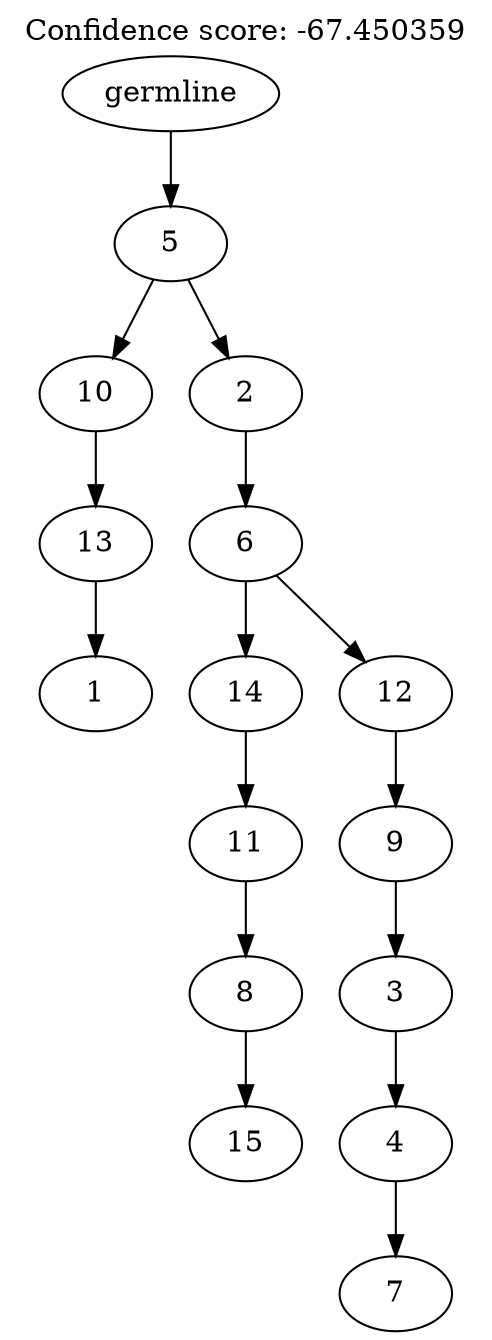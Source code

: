 digraph g {
	"14" -> "15";
	"15" [label="1"];
	"13" -> "14";
	"14" [label="13"];
	"11" -> "12";
	"12" [label="15"];
	"10" -> "11";
	"11" [label="8"];
	"9" -> "10";
	"10" [label="11"];
	"7" -> "8";
	"8" [label="7"];
	"6" -> "7";
	"7" [label="4"];
	"5" -> "6";
	"6" [label="3"];
	"4" -> "5";
	"5" [label="9"];
	"3" -> "4";
	"4" [label="12"];
	"3" -> "9";
	"9" [label="14"];
	"2" -> "3";
	"3" [label="6"];
	"1" -> "2";
	"2" [label="2"];
	"1" -> "13";
	"13" [label="10"];
	"0" -> "1";
	"1" [label="5"];
	"0" [label="germline"];
	labelloc="t";
	label="Confidence score: -67.450359";
}

